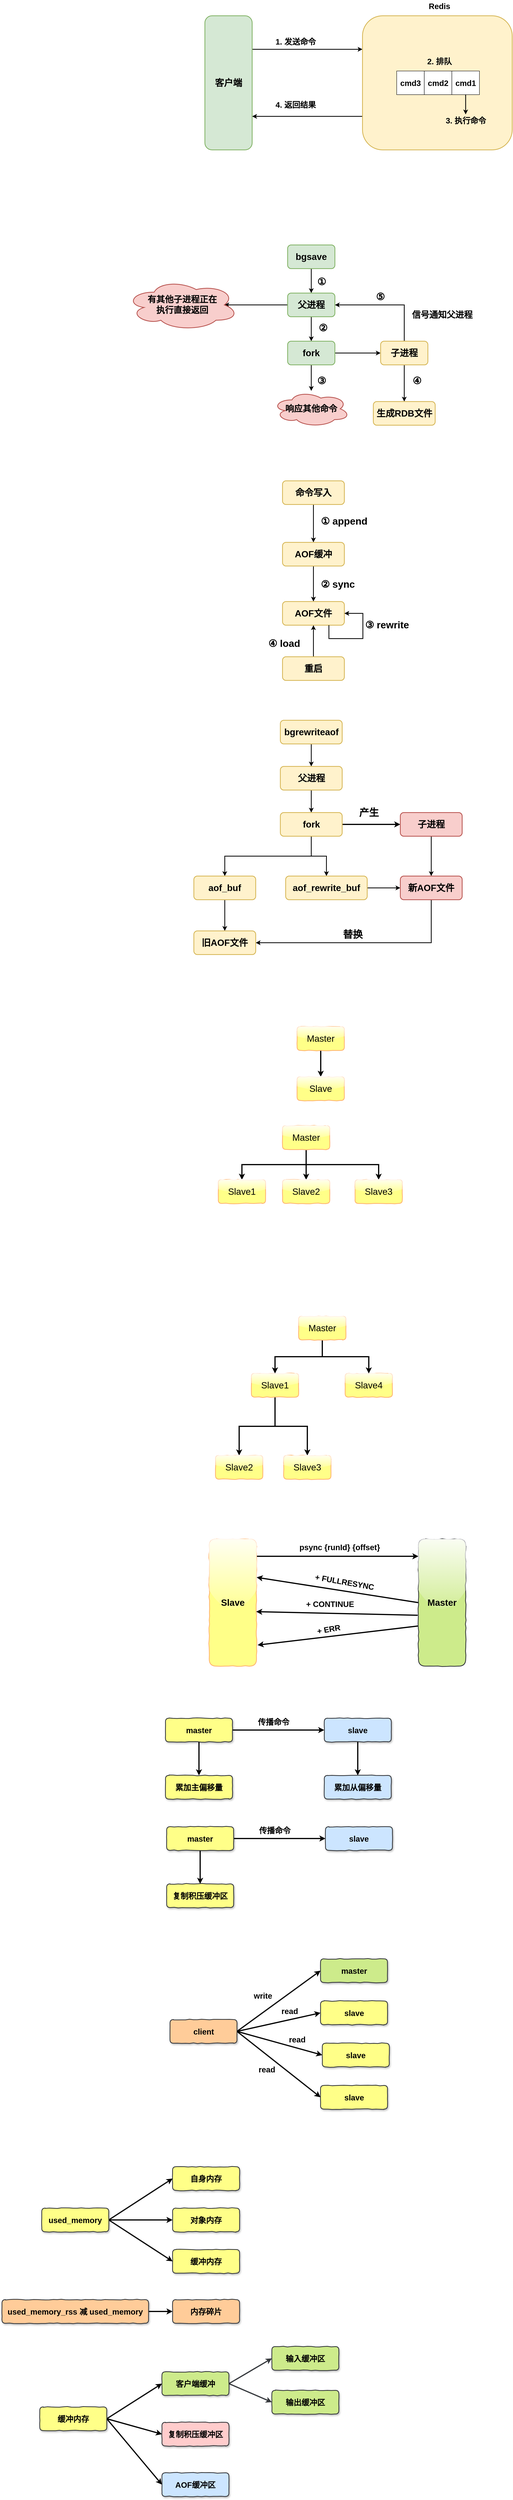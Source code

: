 <mxfile version="12.6.5" type="device"><diagram id="aO5Yyc5kmIJ95_cuZJVt" name="Page-1"><mxGraphModel dx="1480" dy="544" grid="0" gridSize="10" guides="1" tooltips="1" connect="1" arrows="1" fold="1" page="0" pageScale="1" pageWidth="827" pageHeight="1169" math="0" shadow="0"><root><mxCell id="0"/><mxCell id="1" parent="0"/><mxCell id="Boe9i-9P9rzJtHPnce8b-6" style="edgeStyle=orthogonalEdgeStyle;rounded=0;orthogonalLoop=1;jettySize=auto;html=1;exitX=1;exitY=0.25;exitDx=0;exitDy=0;entryX=0;entryY=0.25;entryDx=0;entryDy=0;fontSize=20;strokeWidth=2;" parent="1" source="FCjIa5YsWWtDErueDq94-1" target="Boe9i-9P9rzJtHPnce8b-1" edge="1"><mxGeometry relative="1" as="geometry"/></mxCell><mxCell id="FCjIa5YsWWtDErueDq94-1" value="客户端" style="rounded=1;whiteSpace=wrap;html=1;fillColor=#d5e8d4;strokeColor=#82b366;strokeWidth=2;fontSize=23;fontStyle=1" parent="1" vertex="1"><mxGeometry x="130" y="80" width="120" height="340" as="geometry"/></mxCell><mxCell id="Boe9i-9P9rzJtHPnce8b-7" style="edgeStyle=orthogonalEdgeStyle;rounded=0;orthogonalLoop=1;jettySize=auto;html=1;exitX=0;exitY=0.75;exitDx=0;exitDy=0;entryX=1;entryY=0.75;entryDx=0;entryDy=0;strokeWidth=2;fontSize=20;" parent="1" source="Boe9i-9P9rzJtHPnce8b-1" target="FCjIa5YsWWtDErueDq94-1" edge="1"><mxGeometry relative="1" as="geometry"/></mxCell><mxCell id="Boe9i-9P9rzJtHPnce8b-1" value="" style="rounded=1;whiteSpace=wrap;html=1;fillColor=#fff2cc;strokeColor=#d6b656;strokeWidth=2;fontSize=23;fontStyle=1" parent="1" vertex="1"><mxGeometry x="530" y="80" width="380" height="340" as="geometry"/></mxCell><mxCell id="Boe9i-9P9rzJtHPnce8b-2" value="cmd3" style="rounded=0;whiteSpace=wrap;html=1;fontSize=20;fontStyle=1" parent="1" vertex="1"><mxGeometry x="616.82" y="220" width="70" height="60" as="geometry"/></mxCell><mxCell id="Boe9i-9P9rzJtHPnce8b-3" value="cmd2" style="rounded=0;whiteSpace=wrap;html=1;fontSize=20;fontStyle=1" parent="1" vertex="1"><mxGeometry x="686.82" y="220" width="70" height="60" as="geometry"/></mxCell><mxCell id="Boe9i-9P9rzJtHPnce8b-12" style="edgeStyle=orthogonalEdgeStyle;rounded=0;orthogonalLoop=1;jettySize=auto;html=1;exitX=0.5;exitY=1;exitDx=0;exitDy=0;strokeWidth=2;fontSize=20;" parent="1" source="Boe9i-9P9rzJtHPnce8b-4" target="Boe9i-9P9rzJtHPnce8b-11" edge="1"><mxGeometry relative="1" as="geometry"/></mxCell><mxCell id="Boe9i-9P9rzJtHPnce8b-4" value="cmd1" style="rounded=0;whiteSpace=wrap;html=1;fontSize=20;fontStyle=1" parent="1" vertex="1"><mxGeometry x="756.82" y="220" width="70" height="60" as="geometry"/></mxCell><mxCell id="Boe9i-9P9rzJtHPnce8b-5" value="Redis" style="text;html=1;align=center;verticalAlign=middle;resizable=0;points=[];autosize=1;fontSize=20;fontStyle=1" parent="1" vertex="1"><mxGeometry x="690" y="40" width="70" height="30" as="geometry"/></mxCell><mxCell id="Boe9i-9P9rzJtHPnce8b-8" value="1. 发送命令" style="text;html=1;align=center;verticalAlign=middle;resizable=0;points=[];autosize=1;fontSize=20;fontStyle=1" parent="1" vertex="1"><mxGeometry x="300" y="130" width="120" height="30" as="geometry"/></mxCell><mxCell id="Boe9i-9P9rzJtHPnce8b-9" value="4. 返回结果" style="text;html=1;align=center;verticalAlign=middle;resizable=0;points=[];autosize=1;fontSize=20;fontStyle=1" parent="1" vertex="1"><mxGeometry x="300" y="290" width="120" height="30" as="geometry"/></mxCell><mxCell id="Boe9i-9P9rzJtHPnce8b-10" value="2. 排队" style="text;html=1;align=center;verticalAlign=middle;resizable=0;points=[];autosize=1;fontSize=20;fontStyle=1" parent="1" vertex="1"><mxGeometry x="685" y="180" width="80" height="30" as="geometry"/></mxCell><mxCell id="Boe9i-9P9rzJtHPnce8b-11" value="3. 执行命令" style="text;html=1;align=center;verticalAlign=middle;resizable=0;points=[];autosize=1;fontSize=20;fontStyle=1" parent="1" vertex="1"><mxGeometry x="731.82" y="330" width="120" height="30" as="geometry"/></mxCell><mxCell id="IM8cWIRlPk-8W8K7HVMj-7" style="edgeStyle=orthogonalEdgeStyle;rounded=0;orthogonalLoop=1;jettySize=auto;html=1;exitX=0.5;exitY=1;exitDx=0;exitDy=0;entryX=0.5;entryY=0;entryDx=0;entryDy=0;fontSize=22;strokeWidth=2;" parent="1" source="IM8cWIRlPk-8W8K7HVMj-1" target="IM8cWIRlPk-8W8K7HVMj-2" edge="1"><mxGeometry relative="1" as="geometry"/></mxCell><mxCell id="IM8cWIRlPk-8W8K7HVMj-1" value="bgsave" style="rounded=1;whiteSpace=wrap;html=1;fillColor=#d5e8d4;strokeColor=#82b366;strokeWidth=2;fontSize=23;fontStyle=1" parent="1" vertex="1"><mxGeometry x="340" y="661" width="120" height="60" as="geometry"/></mxCell><mxCell id="IM8cWIRlPk-8W8K7HVMj-8" style="edgeStyle=orthogonalEdgeStyle;rounded=0;orthogonalLoop=1;jettySize=auto;html=1;exitX=0.5;exitY=1;exitDx=0;exitDy=0;entryX=0.5;entryY=0;entryDx=0;entryDy=0;strokeWidth=2;fontSize=22;" parent="1" source="IM8cWIRlPk-8W8K7HVMj-2" target="IM8cWIRlPk-8W8K7HVMj-3" edge="1"><mxGeometry relative="1" as="geometry"/></mxCell><mxCell id="IM8cWIRlPk-8W8K7HVMj-15" style="edgeStyle=orthogonalEdgeStyle;rounded=0;orthogonalLoop=1;jettySize=auto;html=1;exitX=0;exitY=0.5;exitDx=0;exitDy=0;entryX=0.875;entryY=0.5;entryDx=0;entryDy=0;entryPerimeter=0;strokeWidth=2;fontSize=22;" parent="1" source="IM8cWIRlPk-8W8K7HVMj-2" target="IM8cWIRlPk-8W8K7HVMj-12" edge="1"><mxGeometry relative="1" as="geometry"/></mxCell><mxCell id="IM8cWIRlPk-8W8K7HVMj-2" value="父进程" style="rounded=1;whiteSpace=wrap;html=1;fillColor=#d5e8d4;strokeColor=#82b366;strokeWidth=2;fontSize=23;fontStyle=1" parent="1" vertex="1"><mxGeometry x="340" y="783" width="120" height="60" as="geometry"/></mxCell><mxCell id="IM8cWIRlPk-8W8K7HVMj-9" style="edgeStyle=orthogonalEdgeStyle;rounded=0;orthogonalLoop=1;jettySize=auto;html=1;exitX=0.5;exitY=1;exitDx=0;exitDy=0;strokeWidth=2;fontSize=22;" parent="1" source="IM8cWIRlPk-8W8K7HVMj-3" target="IM8cWIRlPk-8W8K7HVMj-4" edge="1"><mxGeometry relative="1" as="geometry"/></mxCell><mxCell id="IM8cWIRlPk-8W8K7HVMj-10" style="edgeStyle=orthogonalEdgeStyle;rounded=0;orthogonalLoop=1;jettySize=auto;html=1;exitX=1;exitY=0.5;exitDx=0;exitDy=0;entryX=0;entryY=0.5;entryDx=0;entryDy=0;strokeWidth=2;fontSize=22;" parent="1" source="IM8cWIRlPk-8W8K7HVMj-3" target="IM8cWIRlPk-8W8K7HVMj-5" edge="1"><mxGeometry relative="1" as="geometry"/></mxCell><mxCell id="IM8cWIRlPk-8W8K7HVMj-3" value="fork" style="rounded=1;whiteSpace=wrap;html=1;fillColor=#d5e8d4;strokeColor=#82b366;strokeWidth=2;fontSize=23;fontStyle=1" parent="1" vertex="1"><mxGeometry x="340" y="905" width="120" height="60" as="geometry"/></mxCell><mxCell id="IM8cWIRlPk-8W8K7HVMj-4" value="响应其他命令" style="ellipse;shape=cloud;whiteSpace=wrap;html=1;fontSize=22;fontStyle=1;fillColor=#f8cecc;strokeColor=#b85450;strokeWidth=2;" parent="1" vertex="1"><mxGeometry x="302" y="1031" width="196" height="91" as="geometry"/></mxCell><mxCell id="IM8cWIRlPk-8W8K7HVMj-11" style="edgeStyle=orthogonalEdgeStyle;rounded=0;orthogonalLoop=1;jettySize=auto;html=1;exitX=0.5;exitY=1;exitDx=0;exitDy=0;entryX=0.5;entryY=0;entryDx=0;entryDy=0;strokeWidth=2;fontSize=22;" parent="1" source="IM8cWIRlPk-8W8K7HVMj-5" target="IM8cWIRlPk-8W8K7HVMj-6" edge="1"><mxGeometry relative="1" as="geometry"/></mxCell><mxCell id="IM8cWIRlPk-8W8K7HVMj-16" style="edgeStyle=orthogonalEdgeStyle;rounded=0;orthogonalLoop=1;jettySize=auto;html=1;exitX=0.5;exitY=0;exitDx=0;exitDy=0;entryX=1;entryY=0.5;entryDx=0;entryDy=0;strokeWidth=2;fontSize=22;" parent="1" source="IM8cWIRlPk-8W8K7HVMj-5" target="IM8cWIRlPk-8W8K7HVMj-2" edge="1"><mxGeometry relative="1" as="geometry"/></mxCell><mxCell id="IM8cWIRlPk-8W8K7HVMj-5" value="子进程" style="rounded=1;whiteSpace=wrap;html=1;fillColor=#fff2cc;strokeColor=#d6b656;strokeWidth=2;fontSize=23;fontStyle=1" parent="1" vertex="1"><mxGeometry x="576" y="905" width="120" height="60" as="geometry"/></mxCell><mxCell id="IM8cWIRlPk-8W8K7HVMj-6" value="生成RDB文件" style="rounded=1;whiteSpace=wrap;html=1;fillColor=#fff2cc;strokeColor=#d6b656;strokeWidth=2;fontSize=23;fontStyle=1" parent="1" vertex="1"><mxGeometry x="557.5" y="1058" width="157" height="60" as="geometry"/></mxCell><mxCell id="IM8cWIRlPk-8W8K7HVMj-12" value="有其他子进程正在&lt;br&gt;执行直接返回" style="ellipse;shape=cloud;whiteSpace=wrap;html=1;fontSize=22;fontStyle=1;fillColor=#f8cecc;strokeColor=#b85450;strokeWidth=2;" parent="1" vertex="1"><mxGeometry x="-70" y="748.25" width="285" height="129.5" as="geometry"/></mxCell><mxCell id="IM8cWIRlPk-8W8K7HVMj-17" value="信号通知父进程" style="text;html=1;align=center;verticalAlign=middle;resizable=0;points=[];autosize=1;fontSize=22;fontStyle=1" parent="1" vertex="1"><mxGeometry x="650" y="824" width="164" height="30" as="geometry"/></mxCell><mxCell id="IM8cWIRlPk-8W8K7HVMj-18" value="①" style="text;html=1;align=center;verticalAlign=middle;resizable=0;points=[];autosize=1;fontSize=25;fontStyle=1" parent="1" vertex="1"><mxGeometry x="408" y="736" width="35" height="34" as="geometry"/></mxCell><mxCell id="IM8cWIRlPk-8W8K7HVMj-19" value="②&amp;nbsp;" style="text;html=1;align=center;verticalAlign=middle;resizable=0;points=[];autosize=1;fontSize=25;fontStyle=1" parent="1" vertex="1"><mxGeometry x="412" y="853" width="42" height="34" as="geometry"/></mxCell><mxCell id="IM8cWIRlPk-8W8K7HVMj-20" value="③" style="text;html=1;align=center;verticalAlign=middle;resizable=0;points=[];autosize=1;fontSize=25;fontStyle=1" parent="1" vertex="1"><mxGeometry x="408" y="987" width="35" height="34" as="geometry"/></mxCell><mxCell id="IM8cWIRlPk-8W8K7HVMj-23" value="④" style="text;html=1;align=center;verticalAlign=middle;resizable=0;points=[];autosize=1;fontSize=25;fontStyle=1" parent="1" vertex="1"><mxGeometry x="650" y="987" width="35" height="34" as="geometry"/></mxCell><mxCell id="IM8cWIRlPk-8W8K7HVMj-24" value="⑤" style="text;html=1;align=center;verticalAlign=middle;resizable=0;points=[];autosize=1;fontSize=25;fontStyle=1" parent="1" vertex="1"><mxGeometry x="557.5" y="774" width="35" height="34" as="geometry"/></mxCell><mxCell id="IM8cWIRlPk-8W8K7HVMj-29" style="edgeStyle=orthogonalEdgeStyle;rounded=0;orthogonalLoop=1;jettySize=auto;html=1;exitX=0.5;exitY=1;exitDx=0;exitDy=0;entryX=0.5;entryY=0;entryDx=0;entryDy=0;strokeWidth=2;fontSize=25;" parent="1" source="IM8cWIRlPk-8W8K7HVMj-25" target="IM8cWIRlPk-8W8K7HVMj-26" edge="1"><mxGeometry relative="1" as="geometry"/></mxCell><mxCell id="IM8cWIRlPk-8W8K7HVMj-25" value="命令写入" style="rounded=1;whiteSpace=wrap;html=1;fillColor=#fff2cc;strokeColor=#d6b656;strokeWidth=2;fontSize=23;fontStyle=1" parent="1" vertex="1"><mxGeometry x="327" y="1259" width="157" height="60" as="geometry"/></mxCell><mxCell id="IM8cWIRlPk-8W8K7HVMj-32" style="edgeStyle=orthogonalEdgeStyle;rounded=0;orthogonalLoop=1;jettySize=auto;html=1;exitX=0.5;exitY=1;exitDx=0;exitDy=0;entryX=0.5;entryY=0;entryDx=0;entryDy=0;strokeWidth=2;fontSize=25;" parent="1" source="IM8cWIRlPk-8W8K7HVMj-26" target="IM8cWIRlPk-8W8K7HVMj-27" edge="1"><mxGeometry relative="1" as="geometry"/></mxCell><mxCell id="IM8cWIRlPk-8W8K7HVMj-26" value="AOF缓冲" style="rounded=1;whiteSpace=wrap;html=1;fillColor=#fff2cc;strokeColor=#d6b656;strokeWidth=2;fontSize=23;fontStyle=1" parent="1" vertex="1"><mxGeometry x="327" y="1415" width="157" height="60" as="geometry"/></mxCell><mxCell id="IM8cWIRlPk-8W8K7HVMj-27" value="AOF文件" style="rounded=1;whiteSpace=wrap;html=1;fillColor=#fff2cc;strokeColor=#d6b656;strokeWidth=2;fontSize=23;fontStyle=1" parent="1" vertex="1"><mxGeometry x="327" y="1565" width="157" height="60" as="geometry"/></mxCell><mxCell id="IM8cWIRlPk-8W8K7HVMj-34" style="edgeStyle=orthogonalEdgeStyle;rounded=0;orthogonalLoop=1;jettySize=auto;html=1;exitX=0.5;exitY=0;exitDx=0;exitDy=0;strokeWidth=2;fontSize=25;" parent="1" source="IM8cWIRlPk-8W8K7HVMj-28" target="IM8cWIRlPk-8W8K7HVMj-27" edge="1"><mxGeometry relative="1" as="geometry"><mxPoint x="405.571" y="1630.286" as="targetPoint"/></mxGeometry></mxCell><mxCell id="IM8cWIRlPk-8W8K7HVMj-28" value="重启" style="rounded=1;whiteSpace=wrap;html=1;fillColor=#fff2cc;strokeColor=#d6b656;strokeWidth=2;fontSize=23;fontStyle=1" parent="1" vertex="1"><mxGeometry x="327" y="1705" width="157" height="60" as="geometry"/></mxCell><mxCell id="IM8cWIRlPk-8W8K7HVMj-30" value="① append" style="text;html=1;align=center;verticalAlign=middle;resizable=0;points=[];autosize=1;fontSize=25;fontStyle=1" parent="1" vertex="1"><mxGeometry x="417" y="1343" width="131" height="34" as="geometry"/></mxCell><mxCell id="IM8cWIRlPk-8W8K7HVMj-31" value="② sync" style="text;html=1;align=center;verticalAlign=middle;resizable=0;points=[];autosize=1;fontSize=25;fontStyle=1" parent="1" vertex="1"><mxGeometry x="417" y="1503" width="99" height="34" as="geometry"/></mxCell><mxCell id="IM8cWIRlPk-8W8K7HVMj-35" style="edgeStyle=orthogonalEdgeStyle;rounded=0;orthogonalLoop=1;jettySize=auto;html=1;exitX=0.75;exitY=1;exitDx=0;exitDy=0;entryX=1;entryY=0.5;entryDx=0;entryDy=0;strokeWidth=2;fontSize=25;" parent="1" source="IM8cWIRlPk-8W8K7HVMj-27" target="IM8cWIRlPk-8W8K7HVMj-27" edge="1"><mxGeometry relative="1" as="geometry"><Array as="points"><mxPoint x="445" y="1659"/><mxPoint x="531" y="1659"/><mxPoint x="531" y="1595"/></Array></mxGeometry></mxCell><mxCell id="IM8cWIRlPk-8W8K7HVMj-36" value="③ rewrite" style="text;html=1;align=center;verticalAlign=middle;resizable=0;points=[];autosize=1;fontSize=25;fontStyle=1" parent="1" vertex="1"><mxGeometry x="530" y="1606" width="124" height="34" as="geometry"/></mxCell><mxCell id="IM8cWIRlPk-8W8K7HVMj-37" value="④ load" style="text;html=1;align=center;verticalAlign=middle;resizable=0;points=[];autosize=1;fontSize=25;fontStyle=1" parent="1" vertex="1"><mxGeometry x="284" y="1653" width="93" height="34" as="geometry"/></mxCell><mxCell id="IM8cWIRlPk-8W8K7HVMj-46" style="edgeStyle=orthogonalEdgeStyle;rounded=0;orthogonalLoop=1;jettySize=auto;html=1;exitX=0.5;exitY=1;exitDx=0;exitDy=0;entryX=0.5;entryY=0;entryDx=0;entryDy=0;strokeWidth=2;fontSize=25;" parent="1" source="IM8cWIRlPk-8W8K7HVMj-38" target="IM8cWIRlPk-8W8K7HVMj-39" edge="1"><mxGeometry relative="1" as="geometry"/></mxCell><mxCell id="IM8cWIRlPk-8W8K7HVMj-38" value="bgrewriteaof" style="rounded=1;whiteSpace=wrap;html=1;fillColor=#fff2cc;strokeColor=#d6b656;strokeWidth=2;fontSize=23;fontStyle=1" parent="1" vertex="1"><mxGeometry x="321.5" y="1866" width="157" height="60" as="geometry"/></mxCell><mxCell id="IM8cWIRlPk-8W8K7HVMj-47" style="edgeStyle=orthogonalEdgeStyle;rounded=0;orthogonalLoop=1;jettySize=auto;html=1;exitX=0.5;exitY=1;exitDx=0;exitDy=0;entryX=0.5;entryY=0;entryDx=0;entryDy=0;strokeWidth=2;fontSize=25;" parent="1" source="IM8cWIRlPk-8W8K7HVMj-39" target="IM8cWIRlPk-8W8K7HVMj-40" edge="1"><mxGeometry relative="1" as="geometry"/></mxCell><mxCell id="IM8cWIRlPk-8W8K7HVMj-39" value="父进程" style="rounded=1;whiteSpace=wrap;html=1;fillColor=#fff2cc;strokeColor=#d6b656;strokeWidth=2;fontSize=23;fontStyle=1" parent="1" vertex="1"><mxGeometry x="321.5" y="1983" width="157" height="60" as="geometry"/></mxCell><mxCell id="IM8cWIRlPk-8W8K7HVMj-48" style="edgeStyle=orthogonalEdgeStyle;rounded=0;orthogonalLoop=1;jettySize=auto;html=1;exitX=0.5;exitY=1;exitDx=0;exitDy=0;entryX=0.5;entryY=0;entryDx=0;entryDy=0;strokeWidth=2;fontSize=25;" parent="1" source="IM8cWIRlPk-8W8K7HVMj-40" target="IM8cWIRlPk-8W8K7HVMj-42" edge="1"><mxGeometry relative="1" as="geometry"/></mxCell><mxCell id="IM8cWIRlPk-8W8K7HVMj-49" style="edgeStyle=orthogonalEdgeStyle;rounded=0;orthogonalLoop=1;jettySize=auto;html=1;exitX=0.5;exitY=1;exitDx=0;exitDy=0;strokeWidth=2;fontSize=25;" parent="1" source="IM8cWIRlPk-8W8K7HVMj-40" target="IM8cWIRlPk-8W8K7HVMj-43" edge="1"><mxGeometry relative="1" as="geometry"/></mxCell><mxCell id="IM8cWIRlPk-8W8K7HVMj-54" style="edgeStyle=orthogonalEdgeStyle;rounded=0;orthogonalLoop=1;jettySize=auto;html=1;exitX=1;exitY=0.5;exitDx=0;exitDy=0;entryX=0;entryY=0.5;entryDx=0;entryDy=0;strokeWidth=3;fontSize=25;" parent="1" source="IM8cWIRlPk-8W8K7HVMj-40" target="IM8cWIRlPk-8W8K7HVMj-41" edge="1"><mxGeometry relative="1" as="geometry"/></mxCell><mxCell id="IM8cWIRlPk-8W8K7HVMj-40" value="fork" style="rounded=1;whiteSpace=wrap;html=1;fillColor=#fff2cc;strokeColor=#d6b656;strokeWidth=2;fontSize=23;fontStyle=1" parent="1" vertex="1"><mxGeometry x="321.5" y="2100" width="157" height="60" as="geometry"/></mxCell><mxCell id="IM8cWIRlPk-8W8K7HVMj-52" style="edgeStyle=orthogonalEdgeStyle;rounded=0;orthogonalLoop=1;jettySize=auto;html=1;exitX=0.5;exitY=1;exitDx=0;exitDy=0;strokeWidth=2;fontSize=25;" parent="1" source="IM8cWIRlPk-8W8K7HVMj-41" target="IM8cWIRlPk-8W8K7HVMj-44" edge="1"><mxGeometry relative="1" as="geometry"/></mxCell><mxCell id="IM8cWIRlPk-8W8K7HVMj-41" value="子进程" style="rounded=1;whiteSpace=wrap;html=1;fillColor=#f8cecc;strokeColor=#b85450;strokeWidth=2;fontSize=23;fontStyle=1" parent="1" vertex="1"><mxGeometry x="626" y="2100" width="157" height="60" as="geometry"/></mxCell><mxCell id="IM8cWIRlPk-8W8K7HVMj-50" style="edgeStyle=orthogonalEdgeStyle;rounded=0;orthogonalLoop=1;jettySize=auto;html=1;exitX=0.5;exitY=1;exitDx=0;exitDy=0;entryX=0.5;entryY=0;entryDx=0;entryDy=0;strokeWidth=2;fontSize=25;" parent="1" source="IM8cWIRlPk-8W8K7HVMj-42" target="IM8cWIRlPk-8W8K7HVMj-45" edge="1"><mxGeometry relative="1" as="geometry"/></mxCell><mxCell id="IM8cWIRlPk-8W8K7HVMj-42" value="aof_buf" style="rounded=1;whiteSpace=wrap;html=1;fillColor=#fff2cc;strokeColor=#d6b656;strokeWidth=2;fontSize=23;fontStyle=1" parent="1" vertex="1"><mxGeometry x="102" y="2261" width="157" height="60" as="geometry"/></mxCell><mxCell id="IM8cWIRlPk-8W8K7HVMj-53" style="edgeStyle=orthogonalEdgeStyle;rounded=0;orthogonalLoop=1;jettySize=auto;html=1;exitX=1;exitY=0.5;exitDx=0;exitDy=0;entryX=0;entryY=0.5;entryDx=0;entryDy=0;strokeWidth=2;fontSize=25;" parent="1" source="IM8cWIRlPk-8W8K7HVMj-43" target="IM8cWIRlPk-8W8K7HVMj-44" edge="1"><mxGeometry relative="1" as="geometry"/></mxCell><mxCell id="IM8cWIRlPk-8W8K7HVMj-43" value="aof_rewrite_buf" style="rounded=1;whiteSpace=wrap;html=1;fillColor=#fff2cc;strokeColor=#d6b656;strokeWidth=2;fontSize=23;fontStyle=1" parent="1" vertex="1"><mxGeometry x="335" y="2261" width="207" height="60" as="geometry"/></mxCell><mxCell id="IM8cWIRlPk-8W8K7HVMj-51" style="edgeStyle=orthogonalEdgeStyle;rounded=0;orthogonalLoop=1;jettySize=auto;html=1;exitX=0.5;exitY=1;exitDx=0;exitDy=0;entryX=1;entryY=0.5;entryDx=0;entryDy=0;strokeWidth=2;fontSize=25;" parent="1" source="IM8cWIRlPk-8W8K7HVMj-44" target="IM8cWIRlPk-8W8K7HVMj-45" edge="1"><mxGeometry relative="1" as="geometry"/></mxCell><mxCell id="IM8cWIRlPk-8W8K7HVMj-44" value="新AOF文件" style="rounded=1;whiteSpace=wrap;html=1;fillColor=#f8cecc;strokeColor=#b85450;strokeWidth=2;fontSize=23;fontStyle=1" parent="1" vertex="1"><mxGeometry x="626" y="2261" width="157" height="60" as="geometry"/></mxCell><mxCell id="IM8cWIRlPk-8W8K7HVMj-45" value="旧AOF文件" style="rounded=1;whiteSpace=wrap;html=1;fillColor=#fff2cc;strokeColor=#d6b656;strokeWidth=2;fontSize=23;fontStyle=1" parent="1" vertex="1"><mxGeometry x="102" y="2400" width="157" height="60" as="geometry"/></mxCell><mxCell id="IM8cWIRlPk-8W8K7HVMj-55" value="产生" style="text;html=1;align=center;verticalAlign=middle;resizable=0;points=[];autosize=1;fontSize=25;fontStyle=1" parent="1" vertex="1"><mxGeometry x="516" y="2082" width="60" height="34" as="geometry"/></mxCell><mxCell id="IM8cWIRlPk-8W8K7HVMj-56" value="替换" style="text;html=1;align=center;verticalAlign=middle;resizable=0;points=[];autosize=1;fontSize=25;fontStyle=1" parent="1" vertex="1"><mxGeometry x="475" y="2391" width="60" height="34" as="geometry"/></mxCell><mxCell id="TDygB-_mr3rOpcfT00SM-13" style="edgeStyle=orthogonalEdgeStyle;rounded=0;orthogonalLoop=1;jettySize=auto;html=1;exitX=0.5;exitY=1;exitDx=0;exitDy=0;entryX=0.5;entryY=0;entryDx=0;entryDy=0;strokeWidth=3;fontFamily=Helvetica;fontSize=23;" edge="1" parent="1" source="TDygB-_mr3rOpcfT00SM-9" target="TDygB-_mr3rOpcfT00SM-10"><mxGeometry relative="1" as="geometry"/></mxCell><mxCell id="TDygB-_mr3rOpcfT00SM-9" value="Master" style="rounded=1;whiteSpace=wrap;html=1;shadow=0;glass=1;comic=1;strokeColor=#FFB570;strokeWidth=2;fillColor=#ffff88;gradientColor=none;fontFamily=Helvetica;fontSize=23;" vertex="1" parent="1"><mxGeometry x="364" y="2643" width="120" height="60" as="geometry"/></mxCell><mxCell id="TDygB-_mr3rOpcfT00SM-10" value="Slave" style="rounded=1;whiteSpace=wrap;html=1;shadow=0;glass=1;comic=1;strokeColor=#FFB570;strokeWidth=2;fillColor=#ffff88;gradientColor=none;fontFamily=Helvetica;fontSize=23;" vertex="1" parent="1"><mxGeometry x="364" y="2770" width="120" height="60" as="geometry"/></mxCell><mxCell id="TDygB-_mr3rOpcfT00SM-14" style="edgeStyle=orthogonalEdgeStyle;rounded=0;orthogonalLoop=1;jettySize=auto;html=1;exitX=0.5;exitY=1;exitDx=0;exitDy=0;entryX=0.5;entryY=0;entryDx=0;entryDy=0;strokeWidth=3;fontFamily=Helvetica;fontSize=23;" edge="1" parent="1" source="TDygB-_mr3rOpcfT00SM-15" target="TDygB-_mr3rOpcfT00SM-16"><mxGeometry relative="1" as="geometry"/></mxCell><mxCell id="TDygB-_mr3rOpcfT00SM-23" style="edgeStyle=orthogonalEdgeStyle;rounded=0;orthogonalLoop=1;jettySize=auto;html=1;exitX=0.5;exitY=1;exitDx=0;exitDy=0;strokeWidth=3;fontFamily=Helvetica;fontSize=18;" edge="1" parent="1" source="TDygB-_mr3rOpcfT00SM-15" target="TDygB-_mr3rOpcfT00SM-21"><mxGeometry relative="1" as="geometry"/></mxCell><mxCell id="TDygB-_mr3rOpcfT00SM-24" style="edgeStyle=orthogonalEdgeStyle;rounded=0;orthogonalLoop=1;jettySize=auto;html=1;exitX=0.5;exitY=1;exitDx=0;exitDy=0;entryX=0.5;entryY=0;entryDx=0;entryDy=0;strokeWidth=3;fontFamily=Helvetica;fontSize=18;" edge="1" parent="1" source="TDygB-_mr3rOpcfT00SM-15" target="TDygB-_mr3rOpcfT00SM-22"><mxGeometry relative="1" as="geometry"/></mxCell><mxCell id="TDygB-_mr3rOpcfT00SM-15" value="Master" style="rounded=1;whiteSpace=wrap;html=1;shadow=0;glass=1;comic=1;strokeColor=#FFB570;strokeWidth=2;fillColor=#ffff88;gradientColor=none;fontFamily=Helvetica;fontSize=23;" vertex="1" parent="1"><mxGeometry x="327" y="2894" width="120" height="60" as="geometry"/></mxCell><mxCell id="TDygB-_mr3rOpcfT00SM-16" value="Slave1" style="rounded=1;whiteSpace=wrap;html=1;shadow=0;glass=1;comic=1;strokeColor=#FFB570;strokeWidth=2;fillColor=#ffff88;gradientColor=none;fontFamily=Helvetica;fontSize=23;" vertex="1" parent="1"><mxGeometry x="164" y="3031" width="120" height="60" as="geometry"/></mxCell><mxCell id="TDygB-_mr3rOpcfT00SM-21" value="Slave2" style="rounded=1;whiteSpace=wrap;html=1;shadow=0;glass=1;comic=1;strokeColor=#FFB570;strokeWidth=2;fillColor=#ffff88;gradientColor=none;fontFamily=Helvetica;fontSize=23;" vertex="1" parent="1"><mxGeometry x="327" y="3031" width="120" height="60" as="geometry"/></mxCell><mxCell id="TDygB-_mr3rOpcfT00SM-22" value="Slave3" style="rounded=1;whiteSpace=wrap;html=1;shadow=0;glass=1;comic=1;strokeColor=#FFB570;strokeWidth=2;fillColor=#ffff88;gradientColor=none;fontFamily=Helvetica;fontSize=23;" vertex="1" parent="1"><mxGeometry x="511" y="3031" width="120" height="60" as="geometry"/></mxCell><mxCell id="TDygB-_mr3rOpcfT00SM-25" style="edgeStyle=orthogonalEdgeStyle;rounded=0;orthogonalLoop=1;jettySize=auto;html=1;exitX=0.5;exitY=1;exitDx=0;exitDy=0;entryX=0.5;entryY=0;entryDx=0;entryDy=0;strokeWidth=3;fontFamily=Helvetica;fontSize=23;" edge="1" parent="1" source="TDygB-_mr3rOpcfT00SM-28" target="TDygB-_mr3rOpcfT00SM-29"><mxGeometry relative="1" as="geometry"/></mxCell><mxCell id="TDygB-_mr3rOpcfT00SM-26" style="edgeStyle=orthogonalEdgeStyle;rounded=0;orthogonalLoop=1;jettySize=auto;html=1;exitX=0.5;exitY=1;exitDx=0;exitDy=0;strokeWidth=3;fontFamily=Helvetica;fontSize=18;" edge="1" parent="1" source="TDygB-_mr3rOpcfT00SM-28" target="TDygB-_mr3rOpcfT00SM-30"><mxGeometry relative="1" as="geometry"/></mxCell><mxCell id="TDygB-_mr3rOpcfT00SM-28" value="Slave1" style="rounded=1;whiteSpace=wrap;html=1;shadow=0;glass=1;comic=1;strokeColor=#FFB570;strokeWidth=2;fillColor=#ffff88;gradientColor=none;fontFamily=Helvetica;fontSize=23;" vertex="1" parent="1"><mxGeometry x="248" y="3522" width="120" height="60" as="geometry"/></mxCell><mxCell id="TDygB-_mr3rOpcfT00SM-29" value="Slave2" style="rounded=1;whiteSpace=wrap;html=1;shadow=0;glass=1;comic=1;strokeColor=#FFB570;strokeWidth=2;fillColor=#ffff88;gradientColor=none;fontFamily=Helvetica;fontSize=23;" vertex="1" parent="1"><mxGeometry x="157" y="3730" width="120" height="60" as="geometry"/></mxCell><mxCell id="TDygB-_mr3rOpcfT00SM-30" value="Slave3" style="rounded=1;whiteSpace=wrap;html=1;shadow=0;glass=1;comic=1;strokeColor=#FFB570;strokeWidth=2;fillColor=#ffff88;gradientColor=none;fontFamily=Helvetica;fontSize=23;" vertex="1" parent="1"><mxGeometry x="330" y="3730" width="120" height="60" as="geometry"/></mxCell><mxCell id="TDygB-_mr3rOpcfT00SM-31" value="Slave4" style="rounded=1;whiteSpace=wrap;html=1;shadow=0;glass=1;comic=1;strokeColor=#FFB570;strokeWidth=2;fillColor=#ffff88;gradientColor=none;fontFamily=Helvetica;fontSize=23;" vertex="1" parent="1"><mxGeometry x="486" y="3522" width="120" height="60" as="geometry"/></mxCell><mxCell id="TDygB-_mr3rOpcfT00SM-36" style="edgeStyle=orthogonalEdgeStyle;rounded=0;orthogonalLoop=1;jettySize=auto;html=1;exitX=0.5;exitY=1;exitDx=0;exitDy=0;strokeWidth=3;fontFamily=Helvetica;fontSize=18;" edge="1" parent="1" source="TDygB-_mr3rOpcfT00SM-35" target="TDygB-_mr3rOpcfT00SM-28"><mxGeometry relative="1" as="geometry"/></mxCell><mxCell id="TDygB-_mr3rOpcfT00SM-37" style="edgeStyle=orthogonalEdgeStyle;rounded=0;orthogonalLoop=1;jettySize=auto;html=1;exitX=0.5;exitY=1;exitDx=0;exitDy=0;entryX=0.5;entryY=0;entryDx=0;entryDy=0;strokeWidth=3;fontFamily=Helvetica;fontSize=18;" edge="1" parent="1" source="TDygB-_mr3rOpcfT00SM-35" target="TDygB-_mr3rOpcfT00SM-31"><mxGeometry relative="1" as="geometry"/></mxCell><mxCell id="TDygB-_mr3rOpcfT00SM-35" value="Master" style="rounded=1;whiteSpace=wrap;html=1;shadow=0;glass=1;comic=1;strokeColor=#FFB570;strokeWidth=2;fillColor=#ffff88;gradientColor=none;fontFamily=Helvetica;fontSize=23;" vertex="1" parent="1"><mxGeometry x="368" y="3377" width="120" height="60" as="geometry"/></mxCell><mxCell id="TDygB-_mr3rOpcfT00SM-40" style="edgeStyle=orthogonalEdgeStyle;rounded=0;orthogonalLoop=1;jettySize=auto;html=1;exitX=1;exitY=0.25;exitDx=0;exitDy=0;entryX=0;entryY=0.25;entryDx=0;entryDy=0;strokeWidth=3;fontFamily=Helvetica;fontSize=18;" edge="1" parent="1"><mxGeometry relative="1" as="geometry"><mxPoint x="261" y="3985.5" as="sourcePoint"/><mxPoint x="672" y="3985.5" as="targetPoint"/></mxGeometry></mxCell><mxCell id="TDygB-_mr3rOpcfT00SM-38" value="Slave" style="rounded=1;whiteSpace=wrap;html=1;shadow=0;glass=1;comic=1;strokeColor=#FFB570;strokeWidth=2;fillColor=#ffff88;gradientColor=none;fontFamily=Helvetica;fontSize=23;fontStyle=1" vertex="1" parent="1"><mxGeometry x="141" y="3942" width="120" height="322" as="geometry"/></mxCell><mxCell id="TDygB-_mr3rOpcfT00SM-44" style="rounded=0;orthogonalLoop=1;jettySize=auto;html=1;exitX=0;exitY=0.5;exitDx=0;exitDy=0;entryX=1.003;entryY=0.301;entryDx=0;entryDy=0;entryPerimeter=0;strokeWidth=3;fontFamily=Helvetica;fontSize=20;" edge="1" parent="1" source="TDygB-_mr3rOpcfT00SM-39" target="TDygB-_mr3rOpcfT00SM-38"><mxGeometry relative="1" as="geometry"/></mxCell><mxCell id="TDygB-_mr3rOpcfT00SM-45" style="edgeStyle=none;rounded=0;orthogonalLoop=1;jettySize=auto;html=1;entryX=0.993;entryY=0.571;entryDx=0;entryDy=0;strokeWidth=3;fontSize=20;entryPerimeter=0;" edge="1" parent="1" target="TDygB-_mr3rOpcfT00SM-38"><mxGeometry relative="1" as="geometry"><mxPoint x="670" y="4135" as="sourcePoint"/></mxGeometry></mxCell><mxCell id="TDygB-_mr3rOpcfT00SM-46" style="edgeStyle=none;rounded=0;orthogonalLoop=1;jettySize=auto;html=1;entryX=1.023;entryY=0.834;entryDx=0;entryDy=0;entryPerimeter=0;strokeWidth=3;fontSize=20;exitX=-0.01;exitY=0.684;exitDx=0;exitDy=0;exitPerimeter=0;" edge="1" parent="1" source="TDygB-_mr3rOpcfT00SM-39" target="TDygB-_mr3rOpcfT00SM-38"><mxGeometry relative="1" as="geometry"/></mxCell><mxCell id="TDygB-_mr3rOpcfT00SM-39" value="Master" style="rounded=1;whiteSpace=wrap;html=1;shadow=0;glass=1;comic=1;strokeColor=#36393d;strokeWidth=2;fillColor=#cdeb8b;fontFamily=Helvetica;fontSize=23;fontStyle=1" vertex="1" parent="1"><mxGeometry x="672" y="3942" width="120" height="322" as="geometry"/></mxCell><mxCell id="TDygB-_mr3rOpcfT00SM-41" value="psync {runId} {offset}" style="text;html=1;fontSize=20;fontStyle=1" vertex="1" parent="1"><mxGeometry x="367.999" y="3944.001" width="186" height="36" as="geometry"/></mxCell><mxCell id="TDygB-_mr3rOpcfT00SM-47" value="+ FULLRESYNC" style="text;html=1;fontSize=20;fontStyle=1;rotation=10;" vertex="1" parent="1"><mxGeometry x="406.499" y="4035.001" width="186" height="36" as="geometry"/></mxCell><mxCell id="TDygB-_mr3rOpcfT00SM-48" value="+ CONTINUE" style="text;html=1;fontSize=20;fontStyle=1;rotation=0;" vertex="1" parent="1"><mxGeometry x="384.999" y="4088.001" width="186" height="36" as="geometry"/></mxCell><mxCell id="TDygB-_mr3rOpcfT00SM-49" value="+ ERR" style="text;html=1;fontSize=20;fontStyle=1;rotation=-10;" vertex="1" parent="1"><mxGeometry x="411.999" y="4141.001" width="186" height="36" as="geometry"/></mxCell><mxCell id="TDygB-_mr3rOpcfT00SM-55" style="edgeStyle=none;rounded=0;orthogonalLoop=1;jettySize=auto;html=1;exitX=1;exitY=0.5;exitDx=0;exitDy=0;entryX=0;entryY=0.5;entryDx=0;entryDy=0;strokeWidth=3;fontSize=20;" edge="1" parent="1" source="TDygB-_mr3rOpcfT00SM-51" target="TDygB-_mr3rOpcfT00SM-52"><mxGeometry relative="1" as="geometry"/></mxCell><mxCell id="TDygB-_mr3rOpcfT00SM-57" style="edgeStyle=none;rounded=0;orthogonalLoop=1;jettySize=auto;html=1;exitX=0.5;exitY=1;exitDx=0;exitDy=0;entryX=0.5;entryY=0;entryDx=0;entryDy=0;strokeWidth=3;fontSize=20;" edge="1" parent="1" source="TDygB-_mr3rOpcfT00SM-51" target="TDygB-_mr3rOpcfT00SM-53"><mxGeometry relative="1" as="geometry"/></mxCell><mxCell id="TDygB-_mr3rOpcfT00SM-51" value="master" style="rounded=1;whiteSpace=wrap;html=1;fillColor=#ffff88;fontSize=20;align=center;strokeColor=#36393d;strokeWidth=2;shadow=1;comic=1;glass=0;fontStyle=1" vertex="1" parent="1"><mxGeometry x="30" y="4396" width="170" height="60" as="geometry"/></mxCell><mxCell id="TDygB-_mr3rOpcfT00SM-58" style="edgeStyle=none;rounded=0;orthogonalLoop=1;jettySize=auto;html=1;exitX=0.5;exitY=1;exitDx=0;exitDy=0;entryX=0.5;entryY=0;entryDx=0;entryDy=0;strokeWidth=3;fontSize=20;" edge="1" parent="1" source="TDygB-_mr3rOpcfT00SM-52" target="TDygB-_mr3rOpcfT00SM-54"><mxGeometry relative="1" as="geometry"/></mxCell><mxCell id="TDygB-_mr3rOpcfT00SM-52" value="slave" style="rounded=1;whiteSpace=wrap;html=1;fillColor=#cce5ff;fontSize=20;align=center;strokeColor=#36393d;strokeWidth=2;shadow=1;comic=1;glass=0;fontStyle=1" vertex="1" parent="1"><mxGeometry x="433" y="4396" width="170" height="60" as="geometry"/></mxCell><mxCell id="TDygB-_mr3rOpcfT00SM-53" value="累加主偏移量" style="rounded=1;whiteSpace=wrap;html=1;fillColor=#ffff88;fontSize=20;align=center;strokeColor=#36393d;strokeWidth=2;shadow=1;comic=1;glass=0;fontStyle=1" vertex="1" parent="1"><mxGeometry x="30" y="4541" width="170" height="60" as="geometry"/></mxCell><mxCell id="TDygB-_mr3rOpcfT00SM-54" value="累加从偏移量" style="rounded=1;whiteSpace=wrap;html=1;fillColor=#cce5ff;fontSize=20;align=center;strokeColor=#36393d;strokeWidth=2;shadow=1;comic=1;glass=0;fontStyle=1" vertex="1" parent="1"><mxGeometry x="433" y="4541" width="170" height="60" as="geometry"/></mxCell><mxCell id="TDygB-_mr3rOpcfT00SM-56" value="传播命令" style="text;html=1;align=center;verticalAlign=middle;resizable=0;points=[];autosize=1;fontSize=20;fontStyle=1" vertex="1" parent="1"><mxGeometry x="259" y="4391" width="90" height="28" as="geometry"/></mxCell><mxCell id="TDygB-_mr3rOpcfT00SM-59" style="edgeStyle=none;rounded=0;orthogonalLoop=1;jettySize=auto;html=1;exitX=1;exitY=0.5;exitDx=0;exitDy=0;entryX=0;entryY=0.5;entryDx=0;entryDy=0;strokeWidth=3;fontSize=20;" edge="1" parent="1" source="TDygB-_mr3rOpcfT00SM-61" target="TDygB-_mr3rOpcfT00SM-63"><mxGeometry relative="1" as="geometry"/></mxCell><mxCell id="TDygB-_mr3rOpcfT00SM-60" style="edgeStyle=none;rounded=0;orthogonalLoop=1;jettySize=auto;html=1;exitX=0.5;exitY=1;exitDx=0;exitDy=0;entryX=0.5;entryY=0;entryDx=0;entryDy=0;strokeWidth=3;fontSize=20;" edge="1" parent="1" source="TDygB-_mr3rOpcfT00SM-61" target="TDygB-_mr3rOpcfT00SM-64"><mxGeometry relative="1" as="geometry"/></mxCell><mxCell id="TDygB-_mr3rOpcfT00SM-61" value="master" style="rounded=1;whiteSpace=wrap;html=1;fillColor=#ffff88;fontSize=20;align=center;strokeColor=#36393d;strokeWidth=2;shadow=1;comic=1;glass=0;fontStyle=1" vertex="1" parent="1"><mxGeometry x="33" y="4671" width="170" height="60" as="geometry"/></mxCell><mxCell id="TDygB-_mr3rOpcfT00SM-63" value="slave" style="rounded=1;whiteSpace=wrap;html=1;fillColor=#cce5ff;fontSize=20;align=center;strokeColor=#36393d;strokeWidth=2;shadow=1;comic=1;glass=0;fontStyle=1" vertex="1" parent="1"><mxGeometry x="436" y="4671" width="170" height="60" as="geometry"/></mxCell><mxCell id="TDygB-_mr3rOpcfT00SM-64" value="复制积压缓冲区" style="rounded=1;whiteSpace=wrap;html=1;fillColor=#ffff88;fontSize=20;align=center;strokeColor=#36393d;strokeWidth=2;shadow=1;comic=1;glass=0;fontStyle=1" vertex="1" parent="1"><mxGeometry x="33" y="4816" width="170" height="60" as="geometry"/></mxCell><mxCell id="TDygB-_mr3rOpcfT00SM-66" value="传播命令" style="text;html=1;align=center;verticalAlign=middle;resizable=0;points=[];autosize=1;fontSize=20;fontStyle=1" vertex="1" parent="1"><mxGeometry x="262" y="4666" width="90" height="28" as="geometry"/></mxCell><mxCell id="TDygB-_mr3rOpcfT00SM-74" style="edgeStyle=none;rounded=0;orthogonalLoop=1;jettySize=auto;html=1;exitX=1;exitY=0.5;exitDx=0;exitDy=0;entryX=0;entryY=0.5;entryDx=0;entryDy=0;strokeWidth=3;fontSize=20;" edge="1" parent="1" source="TDygB-_mr3rOpcfT00SM-67" target="TDygB-_mr3rOpcfT00SM-68"><mxGeometry relative="1" as="geometry"/></mxCell><mxCell id="TDygB-_mr3rOpcfT00SM-75" style="edgeStyle=none;rounded=0;orthogonalLoop=1;jettySize=auto;html=1;exitX=1;exitY=0.5;exitDx=0;exitDy=0;entryX=0;entryY=0.5;entryDx=0;entryDy=0;strokeWidth=3;fontSize=20;" edge="1" parent="1" source="TDygB-_mr3rOpcfT00SM-67" target="TDygB-_mr3rOpcfT00SM-69"><mxGeometry relative="1" as="geometry"/></mxCell><mxCell id="TDygB-_mr3rOpcfT00SM-76" style="edgeStyle=none;rounded=0;orthogonalLoop=1;jettySize=auto;html=1;exitX=1;exitY=0.5;exitDx=0;exitDy=0;entryX=0;entryY=0.5;entryDx=0;entryDy=0;strokeWidth=3;fontSize=20;" edge="1" parent="1" source="TDygB-_mr3rOpcfT00SM-67" target="TDygB-_mr3rOpcfT00SM-72"><mxGeometry relative="1" as="geometry"/></mxCell><mxCell id="TDygB-_mr3rOpcfT00SM-77" style="edgeStyle=none;rounded=0;orthogonalLoop=1;jettySize=auto;html=1;exitX=1;exitY=0.5;exitDx=0;exitDy=0;entryX=0;entryY=0.5;entryDx=0;entryDy=0;strokeWidth=3;fontSize=20;" edge="1" parent="1" source="TDygB-_mr3rOpcfT00SM-67" target="TDygB-_mr3rOpcfT00SM-73"><mxGeometry relative="1" as="geometry"/></mxCell><mxCell id="TDygB-_mr3rOpcfT00SM-67" value="client" style="rounded=1;whiteSpace=wrap;html=1;fillColor=#ffcc99;fontSize=20;align=center;strokeColor=#36393d;strokeWidth=2;shadow=1;comic=1;glass=0;fontStyle=1" vertex="1" parent="1"><mxGeometry x="41.5" y="5160" width="170" height="60" as="geometry"/></mxCell><mxCell id="TDygB-_mr3rOpcfT00SM-68" value="master" style="rounded=1;whiteSpace=wrap;html=1;fillColor=#cdeb8b;fontSize=20;align=center;strokeColor=#36393d;strokeWidth=2;shadow=1;comic=1;glass=0;fontStyle=1" vertex="1" parent="1"><mxGeometry x="423.5" y="5006" width="170" height="60" as="geometry"/></mxCell><mxCell id="TDygB-_mr3rOpcfT00SM-69" value="slave&lt;span style=&quot;font-weight: 400 ; color: rgba(0 , 0 , 0 , 0) ; font-family: monospace ; font-size: 0px ; white-space: nowrap&quot;&gt;%3CmxGraphModel%3E%3Croot%3E%3CmxCell%20id%3D%220%22%2F%3E%3CmxCell%20id%3D%221%22%20parent%3D%220%22%2F%3E%3CmxCell%20id%3D%222%22%20value%3D%22master%22%20style%3D%22rounded%3D1%3BwhiteSpace%3Dwrap%3Bhtml%3D1%3BfillColor%3D%23ffff88%3BfontSize%3D20%3Balign%3Dcenter%3BstrokeColor%3D%2336393d%3BstrokeWidth%3D2%3Bshadow%3D1%3Bcomic%3D1%3Bglass%3D0%3BfontStyle%3D1%22%20vertex%3D%221%22%20parent%3D%221%22%3E%3CmxGeometry%20x%3D%22393%22%20y%3D%224908%22%20width%3D%22170%22%20height%3D%2260%22%20as%3D%22geometry%22%2F%3E%3C%2FmxCell%3E%3C%2Froot%3E%3C%2FmxGraphModel%3E&lt;/span&gt;" style="rounded=1;whiteSpace=wrap;html=1;fillColor=#ffff88;fontSize=20;align=center;strokeColor=#36393d;strokeWidth=2;shadow=1;comic=1;glass=0;fontStyle=1" vertex="1" parent="1"><mxGeometry x="423.5" y="5113" width="170" height="60" as="geometry"/></mxCell><mxCell id="TDygB-_mr3rOpcfT00SM-72" value="slave&lt;span style=&quot;font-weight: 400 ; color: rgba(0 , 0 , 0 , 0) ; font-family: monospace ; font-size: 0px ; white-space: nowrap&quot;&gt;%3CmxGraphModel%3E%3Croot%3E%3CmxCell%20id%3D%220%22%2F%3E%3CmxCell%20id%3D%221%22%20parent%3D%220%22%2F%3E%3CmxCell%20id%3D%222%22%20value%3D%22master%22%20style%3D%22rounded%3D1%3BwhiteSpace%3Dwrap%3Bhtml%3D1%3BfillColor%3D%23ffff88%3BfontSize%3D20%3Balign%3Dcenter%3BstrokeColor%3D%2336393d%3BstrokeWidth%3D2%3Bshadow%3D1%3Bcomic%3D1%3Bglass%3D0%3BfontStyle%3D1%22%20vertex%3D%221%22%20parent%3D%221%22%3E%3CmxGeometry%20x%3D%22393%22%20y%3D%224908%22%20width%3D%22170%22%20height%3D%2260%22%20as%3D%22geometry%22%2F%3E%3C%2FmxCell%3E%3C%2Froot%3E%3C%2FmxGraphModel%3E&lt;/span&gt;" style="rounded=1;whiteSpace=wrap;html=1;fillColor=#ffff88;fontSize=20;align=center;strokeColor=#36393d;strokeWidth=2;shadow=1;comic=1;glass=0;fontStyle=1" vertex="1" parent="1"><mxGeometry x="428" y="5220" width="170" height="60" as="geometry"/></mxCell><mxCell id="TDygB-_mr3rOpcfT00SM-73" value="slave&lt;span style=&quot;font-weight: 400 ; color: rgba(0 , 0 , 0 , 0) ; font-family: monospace ; font-size: 0px ; white-space: nowrap&quot;&gt;%3CmxGraphModel%3E%3Croot%3E%3CmxCell%20id%3D%220%22%2F%3E%3CmxCell%20id%3D%221%22%20parent%3D%220%22%2F%3E%3CmxCell%20id%3D%222%22%20value%3D%22master%22%20style%3D%22rounded%3D1%3BwhiteSpace%3Dwrap%3Bhtml%3D1%3BfillColor%3D%23ffff88%3BfontSize%3D20%3Balign%3Dcenter%3BstrokeColor%3D%2336393d%3BstrokeWidth%3D2%3Bshadow%3D1%3Bcomic%3D1%3Bglass%3D0%3BfontStyle%3D1%22%20vertex%3D%221%22%20parent%3D%221%22%3E%3CmxGeometry%20x%3D%22393%22%20y%3D%224908%22%20width%3D%22170%22%20height%3D%2260%22%20as%3D%22geometry%22%2F%3E%3C%2FmxCell%3E%3C%2Froot%3E%3C%2FmxGraphModel%3E&lt;/span&gt;" style="rounded=1;whiteSpace=wrap;html=1;fillColor=#ffff88;fontSize=20;align=center;strokeColor=#36393d;strokeWidth=2;shadow=1;comic=1;glass=0;fontStyle=1" vertex="1" parent="1"><mxGeometry x="423.5" y="5327" width="170" height="60" as="geometry"/></mxCell><mxCell id="TDygB-_mr3rOpcfT00SM-78" value="write" style="text;html=1;align=center;verticalAlign=middle;resizable=0;points=[];autosize=1;fontSize=20;fontStyle=1" vertex="1" parent="1"><mxGeometry x="248.5" y="5085" width="57" height="28" as="geometry"/></mxCell><mxCell id="TDygB-_mr3rOpcfT00SM-79" value="read" style="text;html=1;align=center;verticalAlign=middle;resizable=0;points=[];autosize=1;fontSize=20;fontStyle=1" vertex="1" parent="1"><mxGeometry x="318.5" y="5124" width="52" height="28" as="geometry"/></mxCell><mxCell id="TDygB-_mr3rOpcfT00SM-80" value="read" style="text;html=1;align=center;verticalAlign=middle;resizable=0;points=[];autosize=1;fontSize=20;fontStyle=1" vertex="1" parent="1"><mxGeometry x="337.5" y="5196" width="52" height="28" as="geometry"/></mxCell><mxCell id="TDygB-_mr3rOpcfT00SM-81" value="read" style="text;html=1;align=center;verticalAlign=middle;resizable=0;points=[];autosize=1;fontSize=20;fontStyle=1" vertex="1" parent="1"><mxGeometry x="260.5" y="5272" width="52" height="28" as="geometry"/></mxCell><mxCell id="TDygB-_mr3rOpcfT00SM-82" value="自身内存" style="rounded=1;whiteSpace=wrap;html=1;fillColor=#ffff88;fontSize=20;align=center;strokeColor=#36393d;strokeWidth=2;shadow=1;comic=1;glass=0;fontStyle=1" vertex="1" parent="1"><mxGeometry x="48" y="5533" width="170" height="60" as="geometry"/></mxCell><mxCell id="TDygB-_mr3rOpcfT00SM-83" value="对象内存" style="rounded=1;whiteSpace=wrap;html=1;fillColor=#ffff88;fontSize=20;align=center;strokeColor=#36393d;strokeWidth=2;shadow=1;comic=1;glass=0;fontStyle=1" vertex="1" parent="1"><mxGeometry x="48" y="5638" width="170" height="60" as="geometry"/></mxCell><mxCell id="TDygB-_mr3rOpcfT00SM-84" value="缓冲内存" style="rounded=1;whiteSpace=wrap;html=1;fillColor=#ffff88;fontSize=20;align=center;strokeColor=#36393d;strokeWidth=2;shadow=1;comic=1;glass=0;fontStyle=1" vertex="1" parent="1"><mxGeometry x="48" y="5743" width="170" height="60" as="geometry"/></mxCell><mxCell id="TDygB-_mr3rOpcfT00SM-85" value="内存碎片" style="rounded=1;whiteSpace=wrap;html=1;fillColor=#ffcc99;fontSize=20;align=center;strokeColor=#36393d;strokeWidth=2;shadow=1;comic=1;glass=0;fontStyle=1" vertex="1" parent="1"><mxGeometry x="48" y="5870" width="170" height="60" as="geometry"/></mxCell><mxCell id="TDygB-_mr3rOpcfT00SM-88" style="edgeStyle=none;rounded=0;orthogonalLoop=1;jettySize=auto;html=1;exitX=1;exitY=0.5;exitDx=0;exitDy=0;entryX=0;entryY=0.5;entryDx=0;entryDy=0;strokeWidth=3;fontSize=20;" edge="1" parent="1" source="TDygB-_mr3rOpcfT00SM-86" target="TDygB-_mr3rOpcfT00SM-82"><mxGeometry relative="1" as="geometry"/></mxCell><mxCell id="TDygB-_mr3rOpcfT00SM-89" style="edgeStyle=none;rounded=0;orthogonalLoop=1;jettySize=auto;html=1;exitX=1;exitY=0.5;exitDx=0;exitDy=0;strokeWidth=3;fontSize=20;" edge="1" parent="1" source="TDygB-_mr3rOpcfT00SM-86" target="TDygB-_mr3rOpcfT00SM-83"><mxGeometry relative="1" as="geometry"/></mxCell><mxCell id="TDygB-_mr3rOpcfT00SM-90" style="edgeStyle=none;rounded=0;orthogonalLoop=1;jettySize=auto;html=1;exitX=1;exitY=0.5;exitDx=0;exitDy=0;entryX=0;entryY=0.5;entryDx=0;entryDy=0;strokeWidth=3;fontSize=20;" edge="1" parent="1" source="TDygB-_mr3rOpcfT00SM-86" target="TDygB-_mr3rOpcfT00SM-84"><mxGeometry relative="1" as="geometry"/></mxCell><mxCell id="TDygB-_mr3rOpcfT00SM-86" value="used_memory" style="rounded=1;whiteSpace=wrap;html=1;fillColor=#ffff88;fontSize=20;align=center;strokeColor=#36393d;strokeWidth=2;shadow=1;comic=1;glass=0;fontStyle=1" vertex="1" parent="1"><mxGeometry x="-284" y="5638" width="170" height="60" as="geometry"/></mxCell><mxCell id="TDygB-_mr3rOpcfT00SM-91" style="edgeStyle=none;rounded=0;orthogonalLoop=1;jettySize=auto;html=1;exitX=1;exitY=0.5;exitDx=0;exitDy=0;entryX=0;entryY=0.5;entryDx=0;entryDy=0;strokeWidth=3;fontSize=20;" edge="1" parent="1" source="TDygB-_mr3rOpcfT00SM-87" target="TDygB-_mr3rOpcfT00SM-85"><mxGeometry relative="1" as="geometry"/></mxCell><mxCell id="TDygB-_mr3rOpcfT00SM-87" value="used_memory_rss 减 used_memory" style="rounded=1;whiteSpace=wrap;html=1;fillColor=#ffcc99;fontSize=20;align=center;strokeColor=#36393d;strokeWidth=2;shadow=1;comic=1;glass=0;fontStyle=1" vertex="1" parent="1"><mxGeometry x="-385" y="5870" width="372" height="60" as="geometry"/></mxCell><mxCell id="TDygB-_mr3rOpcfT00SM-100" style="edgeStyle=none;rounded=0;orthogonalLoop=1;jettySize=auto;html=1;exitX=1;exitY=0.5;exitDx=0;exitDy=0;entryX=0;entryY=0.5;entryDx=0;entryDy=0;strokeWidth=3;fontSize=20;" edge="1" parent="1" source="TDygB-_mr3rOpcfT00SM-92" target="TDygB-_mr3rOpcfT00SM-93"><mxGeometry relative="1" as="geometry"/></mxCell><mxCell id="TDygB-_mr3rOpcfT00SM-101" style="edgeStyle=none;rounded=0;orthogonalLoop=1;jettySize=auto;html=1;exitX=1;exitY=0.5;exitDx=0;exitDy=0;entryX=0;entryY=0.5;entryDx=0;entryDy=0;strokeWidth=3;fontSize=20;" edge="1" parent="1" source="TDygB-_mr3rOpcfT00SM-92" target="TDygB-_mr3rOpcfT00SM-94"><mxGeometry relative="1" as="geometry"/></mxCell><mxCell id="TDygB-_mr3rOpcfT00SM-102" style="edgeStyle=none;rounded=0;orthogonalLoop=1;jettySize=auto;html=1;exitX=1;exitY=0.5;exitDx=0;exitDy=0;entryX=0;entryY=0.5;entryDx=0;entryDy=0;strokeWidth=3;fontSize=20;" edge="1" parent="1" source="TDygB-_mr3rOpcfT00SM-92" target="TDygB-_mr3rOpcfT00SM-95"><mxGeometry relative="1" as="geometry"/></mxCell><mxCell id="TDygB-_mr3rOpcfT00SM-92" value="缓冲内存" style="rounded=1;whiteSpace=wrap;html=1;fillColor=#ffff88;fontSize=20;align=center;strokeColor=#36393d;strokeWidth=2;shadow=1;comic=1;glass=0;fontStyle=1" vertex="1" parent="1"><mxGeometry x="-289" y="6142" width="170" height="60" as="geometry"/></mxCell><mxCell id="TDygB-_mr3rOpcfT00SM-98" style="edgeStyle=none;rounded=0;orthogonalLoop=1;jettySize=auto;html=1;exitX=1;exitY=0.5;exitDx=0;exitDy=0;entryX=0;entryY=0.5;entryDx=0;entryDy=0;strokeWidth=3;fontSize=20;fillColor=#cdeb8b;strokeColor=#36393d;" edge="1" parent="1" source="TDygB-_mr3rOpcfT00SM-93" target="TDygB-_mr3rOpcfT00SM-96"><mxGeometry relative="1" as="geometry"/></mxCell><mxCell id="TDygB-_mr3rOpcfT00SM-99" style="edgeStyle=none;rounded=0;orthogonalLoop=1;jettySize=auto;html=1;exitX=1;exitY=0.5;exitDx=0;exitDy=0;entryX=0;entryY=0.5;entryDx=0;entryDy=0;strokeWidth=3;fontSize=20;fillColor=#cdeb8b;strokeColor=#36393d;" edge="1" parent="1" source="TDygB-_mr3rOpcfT00SM-93" target="TDygB-_mr3rOpcfT00SM-97"><mxGeometry relative="1" as="geometry"/></mxCell><mxCell id="TDygB-_mr3rOpcfT00SM-93" value="客户端缓冲" style="rounded=1;whiteSpace=wrap;html=1;fillColor=#cdeb8b;fontSize=20;align=center;strokeColor=#36393d;strokeWidth=2;shadow=1;comic=1;glass=0;fontStyle=1" vertex="1" parent="1"><mxGeometry x="21" y="6053" width="170" height="60" as="geometry"/></mxCell><mxCell id="TDygB-_mr3rOpcfT00SM-94" value="复制积压缓冲区" style="rounded=1;whiteSpace=wrap;html=1;fillColor=#ffcccc;fontSize=20;align=center;strokeColor=#36393d;strokeWidth=2;shadow=1;comic=1;glass=0;fontStyle=1" vertex="1" parent="1"><mxGeometry x="21" y="6181" width="170" height="60" as="geometry"/></mxCell><mxCell id="TDygB-_mr3rOpcfT00SM-95" value="AOF缓冲区" style="rounded=1;whiteSpace=wrap;html=1;fillColor=#cce5ff;fontSize=20;align=center;strokeColor=#36393d;strokeWidth=2;shadow=1;comic=1;glass=0;fontStyle=1" vertex="1" parent="1"><mxGeometry x="21" y="6309" width="170" height="60" as="geometry"/></mxCell><mxCell id="TDygB-_mr3rOpcfT00SM-96" value="输入缓冲区" style="rounded=1;whiteSpace=wrap;html=1;fillColor=#cdeb8b;fontSize=20;align=center;strokeColor=#36393d;strokeWidth=2;shadow=1;comic=1;glass=0;fontStyle=1" vertex="1" parent="1"><mxGeometry x="300" y="5989" width="170" height="60" as="geometry"/></mxCell><mxCell id="TDygB-_mr3rOpcfT00SM-97" value="输出缓冲区" style="rounded=1;whiteSpace=wrap;html=1;fillColor=#cdeb8b;fontSize=20;align=center;strokeColor=#36393d;strokeWidth=2;shadow=1;comic=1;glass=0;fontStyle=1" vertex="1" parent="1"><mxGeometry x="300" y="6100" width="170" height="60" as="geometry"/></mxCell></root></mxGraphModel></diagram></mxfile>